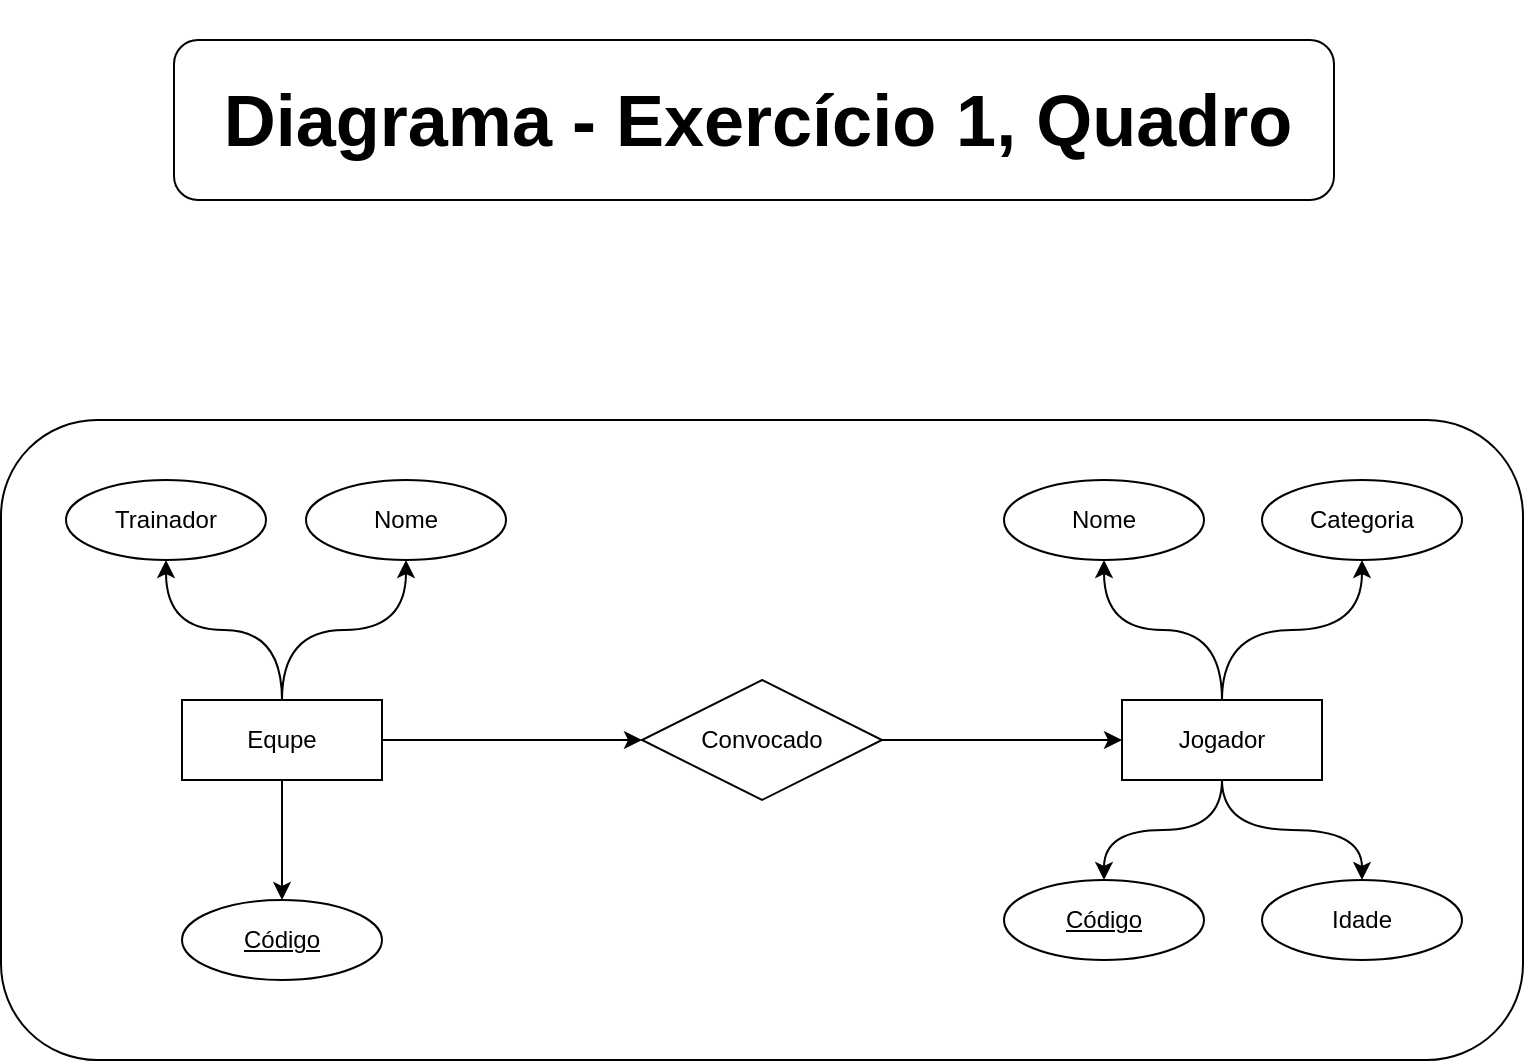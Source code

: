<mxfile version="21.0.6" type="device"><diagram name="Página-1" id="U_M1sy3ocarM66dv0dhp"><mxGraphModel dx="1257" dy="691" grid="1" gridSize="10" guides="1" tooltips="1" connect="1" arrows="1" fold="1" page="1" pageScale="1" pageWidth="827" pageHeight="1169" math="0" shadow="0"><root><mxCell id="0"/><mxCell id="1" parent="0"/><mxCell id="-FNsRXvyPxU1PLONAO_q-1" value="" style="rounded=1;whiteSpace=wrap;html=1;" vertex="1" parent="1"><mxGeometry x="37.5" y="270" width="761" height="320" as="geometry"/></mxCell><mxCell id="-FNsRXvyPxU1PLONAO_q-2" value="" style="rounded=1;whiteSpace=wrap;html=1;fontSize=36;" vertex="1" parent="1"><mxGeometry x="124" y="80" width="580" height="80" as="geometry"/></mxCell><mxCell id="-FNsRXvyPxU1PLONAO_q-3" value="&lt;span style=&quot;font-size: 36px;&quot;&gt;&lt;b&gt;Diagrama - Exercício 1, Quadro&lt;/b&gt;&lt;/span&gt;" style="text;html=1;strokeColor=none;fillColor=none;align=center;verticalAlign=middle;whiteSpace=wrap;rounded=0;" vertex="1" parent="1"><mxGeometry x="128" y="60" width="576" height="120" as="geometry"/></mxCell><mxCell id="-FNsRXvyPxU1PLONAO_q-4" style="edgeStyle=orthogonalEdgeStyle;rounded=0;orthogonalLoop=1;jettySize=auto;html=1;" edge="1" parent="1" source="-FNsRXvyPxU1PLONAO_q-7" target="-FNsRXvyPxU1PLONAO_q-9"><mxGeometry relative="1" as="geometry"/></mxCell><mxCell id="-FNsRXvyPxU1PLONAO_q-5" style="edgeStyle=orthogonalEdgeStyle;rounded=0;orthogonalLoop=1;jettySize=auto;html=1;entryX=0.5;entryY=1;entryDx=0;entryDy=0;curved=1;" edge="1" parent="1" source="-FNsRXvyPxU1PLONAO_q-7" target="-FNsRXvyPxU1PLONAO_q-16"><mxGeometry relative="1" as="geometry"/></mxCell><mxCell id="-FNsRXvyPxU1PLONAO_q-6" style="edgeStyle=orthogonalEdgeStyle;rounded=0;orthogonalLoop=1;jettySize=auto;html=1;entryX=0.5;entryY=0;entryDx=0;entryDy=0;curved=1;" edge="1" parent="1" source="-FNsRXvyPxU1PLONAO_q-7" target="-FNsRXvyPxU1PLONAO_q-15"><mxGeometry relative="1" as="geometry"/></mxCell><mxCell id="-FNsRXvyPxU1PLONAO_q-22" style="edgeStyle=orthogonalEdgeStyle;rounded=0;orthogonalLoop=1;jettySize=auto;html=1;curved=1;" edge="1" parent="1" source="-FNsRXvyPxU1PLONAO_q-7" target="-FNsRXvyPxU1PLONAO_q-20"><mxGeometry relative="1" as="geometry"/></mxCell><mxCell id="-FNsRXvyPxU1PLONAO_q-7" value="Equpe" style="whiteSpace=wrap;html=1;align=center;" vertex="1" parent="1"><mxGeometry x="128" y="410" width="100" height="40" as="geometry"/></mxCell><mxCell id="-FNsRXvyPxU1PLONAO_q-8" style="edgeStyle=orthogonalEdgeStyle;rounded=0;orthogonalLoop=1;jettySize=auto;html=1;entryX=0;entryY=0.5;entryDx=0;entryDy=0;" edge="1" parent="1" source="-FNsRXvyPxU1PLONAO_q-9" target="-FNsRXvyPxU1PLONAO_q-13"><mxGeometry relative="1" as="geometry"/></mxCell><mxCell id="-FNsRXvyPxU1PLONAO_q-9" value="Convocado" style="shape=rhombus;perimeter=rhombusPerimeter;whiteSpace=wrap;html=1;align=center;" vertex="1" parent="1"><mxGeometry x="358" y="400" width="120" height="60" as="geometry"/></mxCell><mxCell id="-FNsRXvyPxU1PLONAO_q-10" style="edgeStyle=orthogonalEdgeStyle;rounded=0;orthogonalLoop=1;jettySize=auto;html=1;entryX=0.5;entryY=1;entryDx=0;entryDy=0;curved=1;" edge="1" parent="1" source="-FNsRXvyPxU1PLONAO_q-13" target="-FNsRXvyPxU1PLONAO_q-14"><mxGeometry relative="1" as="geometry"/></mxCell><mxCell id="-FNsRXvyPxU1PLONAO_q-11" style="edgeStyle=orthogonalEdgeStyle;rounded=0;orthogonalLoop=1;jettySize=auto;html=1;entryX=0.5;entryY=1;entryDx=0;entryDy=0;curved=1;" edge="1" parent="1" source="-FNsRXvyPxU1PLONAO_q-13" target="-FNsRXvyPxU1PLONAO_q-18"><mxGeometry relative="1" as="geometry"/></mxCell><mxCell id="-FNsRXvyPxU1PLONAO_q-12" style="edgeStyle=orthogonalEdgeStyle;rounded=0;orthogonalLoop=1;jettySize=auto;html=1;entryX=0.5;entryY=0;entryDx=0;entryDy=0;curved=1;" edge="1" parent="1" source="-FNsRXvyPxU1PLONAO_q-13" target="-FNsRXvyPxU1PLONAO_q-17"><mxGeometry relative="1" as="geometry"/></mxCell><mxCell id="-FNsRXvyPxU1PLONAO_q-23" style="edgeStyle=orthogonalEdgeStyle;rounded=0;orthogonalLoop=1;jettySize=auto;html=1;entryX=0.5;entryY=0;entryDx=0;entryDy=0;curved=1;" edge="1" parent="1" source="-FNsRXvyPxU1PLONAO_q-13" target="-FNsRXvyPxU1PLONAO_q-19"><mxGeometry relative="1" as="geometry"/></mxCell><mxCell id="-FNsRXvyPxU1PLONAO_q-13" value="Jogador" style="whiteSpace=wrap;html=1;align=center;" vertex="1" parent="1"><mxGeometry x="598" y="410" width="100" height="40" as="geometry"/></mxCell><mxCell id="-FNsRXvyPxU1PLONAO_q-14" value="Categoria" style="ellipse;whiteSpace=wrap;html=1;align=center;" vertex="1" parent="1"><mxGeometry x="668" y="300" width="100" height="40" as="geometry"/></mxCell><mxCell id="-FNsRXvyPxU1PLONAO_q-15" value="Código" style="ellipse;whiteSpace=wrap;html=1;align=center;fontStyle=4;" vertex="1" parent="1"><mxGeometry x="128" y="510" width="100" height="40" as="geometry"/></mxCell><mxCell id="-FNsRXvyPxU1PLONAO_q-16" value="Nome" style="ellipse;whiteSpace=wrap;html=1;align=center;" vertex="1" parent="1"><mxGeometry x="190" y="300" width="100" height="40" as="geometry"/></mxCell><mxCell id="-FNsRXvyPxU1PLONAO_q-17" value="Código" style="ellipse;whiteSpace=wrap;html=1;align=center;fontStyle=4;" vertex="1" parent="1"><mxGeometry x="539" y="500" width="100" height="40" as="geometry"/></mxCell><mxCell id="-FNsRXvyPxU1PLONAO_q-18" value="Nome" style="ellipse;whiteSpace=wrap;html=1;align=center;" vertex="1" parent="1"><mxGeometry x="539" y="300" width="100" height="40" as="geometry"/></mxCell><mxCell id="-FNsRXvyPxU1PLONAO_q-19" value="Idade" style="ellipse;whiteSpace=wrap;html=1;align=center;" vertex="1" parent="1"><mxGeometry x="668" y="500" width="100" height="40" as="geometry"/></mxCell><mxCell id="-FNsRXvyPxU1PLONAO_q-20" value="Trainador" style="ellipse;whiteSpace=wrap;html=1;align=center;" vertex="1" parent="1"><mxGeometry x="70" y="300" width="100" height="40" as="geometry"/></mxCell></root></mxGraphModel></diagram></mxfile>